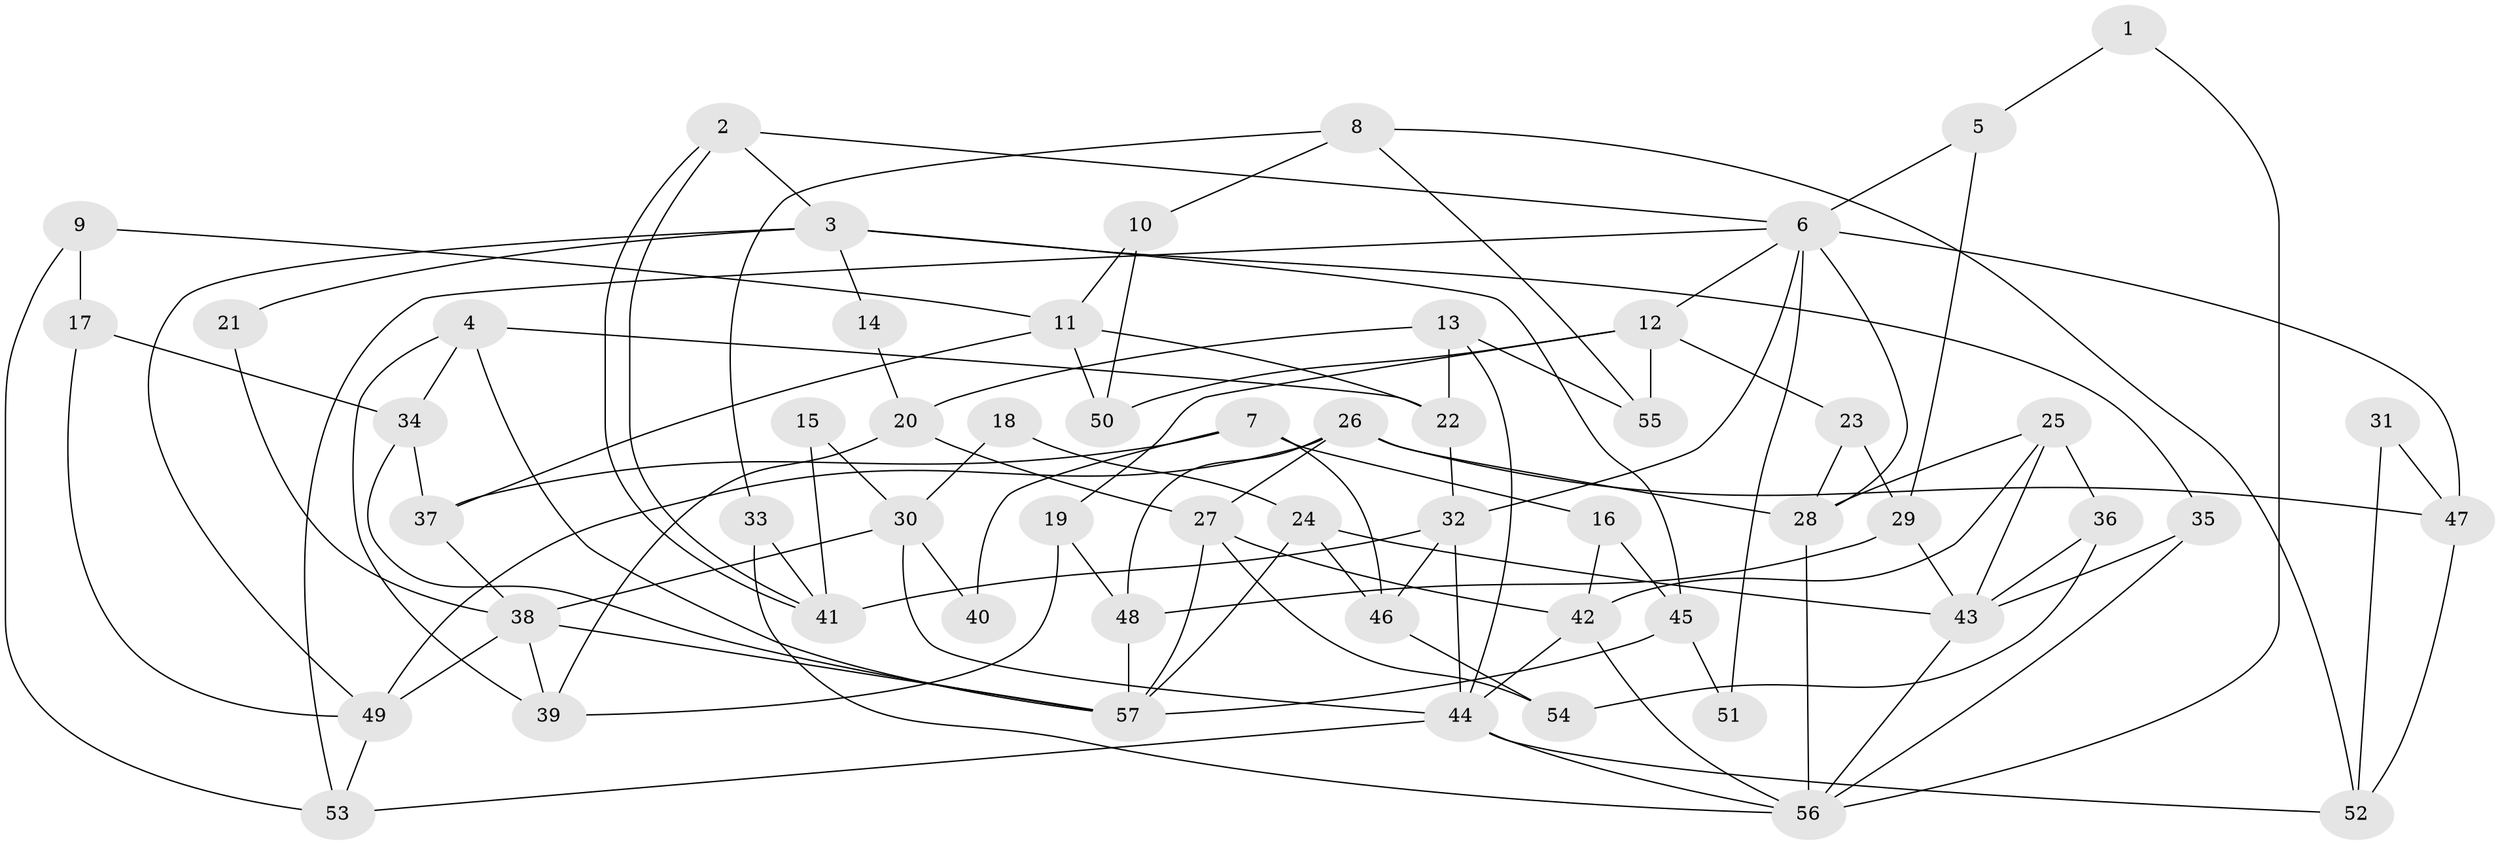 // Generated by graph-tools (version 1.1) at 2025/36/03/09/25 02:36:24]
// undirected, 57 vertices, 114 edges
graph export_dot {
graph [start="1"]
  node [color=gray90,style=filled];
  1;
  2;
  3;
  4;
  5;
  6;
  7;
  8;
  9;
  10;
  11;
  12;
  13;
  14;
  15;
  16;
  17;
  18;
  19;
  20;
  21;
  22;
  23;
  24;
  25;
  26;
  27;
  28;
  29;
  30;
  31;
  32;
  33;
  34;
  35;
  36;
  37;
  38;
  39;
  40;
  41;
  42;
  43;
  44;
  45;
  46;
  47;
  48;
  49;
  50;
  51;
  52;
  53;
  54;
  55;
  56;
  57;
  1 -- 56;
  1 -- 5;
  2 -- 3;
  2 -- 41;
  2 -- 41;
  2 -- 6;
  3 -- 45;
  3 -- 49;
  3 -- 14;
  3 -- 21;
  3 -- 35;
  4 -- 22;
  4 -- 34;
  4 -- 39;
  4 -- 57;
  5 -- 6;
  5 -- 29;
  6 -- 12;
  6 -- 28;
  6 -- 32;
  6 -- 47;
  6 -- 51;
  6 -- 53;
  7 -- 37;
  7 -- 46;
  7 -- 16;
  7 -- 40;
  8 -- 33;
  8 -- 10;
  8 -- 52;
  8 -- 55;
  9 -- 53;
  9 -- 17;
  9 -- 11;
  10 -- 11;
  10 -- 50;
  11 -- 22;
  11 -- 37;
  11 -- 50;
  12 -- 55;
  12 -- 23;
  12 -- 19;
  12 -- 50;
  13 -- 20;
  13 -- 44;
  13 -- 22;
  13 -- 55;
  14 -- 20;
  15 -- 41;
  15 -- 30;
  16 -- 42;
  16 -- 45;
  17 -- 49;
  17 -- 34;
  18 -- 24;
  18 -- 30;
  19 -- 48;
  19 -- 39;
  20 -- 27;
  20 -- 39;
  21 -- 38;
  22 -- 32;
  23 -- 28;
  23 -- 29;
  24 -- 57;
  24 -- 43;
  24 -- 46;
  25 -- 43;
  25 -- 42;
  25 -- 28;
  25 -- 36;
  26 -- 27;
  26 -- 28;
  26 -- 47;
  26 -- 48;
  26 -- 49;
  27 -- 57;
  27 -- 42;
  27 -- 54;
  28 -- 56;
  29 -- 43;
  29 -- 48;
  30 -- 38;
  30 -- 44;
  30 -- 40;
  31 -- 47;
  31 -- 52;
  32 -- 46;
  32 -- 41;
  32 -- 44;
  33 -- 41;
  33 -- 56;
  34 -- 37;
  34 -- 57;
  35 -- 56;
  35 -- 43;
  36 -- 43;
  36 -- 54;
  37 -- 38;
  38 -- 39;
  38 -- 49;
  38 -- 57;
  42 -- 56;
  42 -- 44;
  43 -- 56;
  44 -- 52;
  44 -- 53;
  44 -- 56;
  45 -- 57;
  45 -- 51;
  46 -- 54;
  47 -- 52;
  48 -- 57;
  49 -- 53;
}

